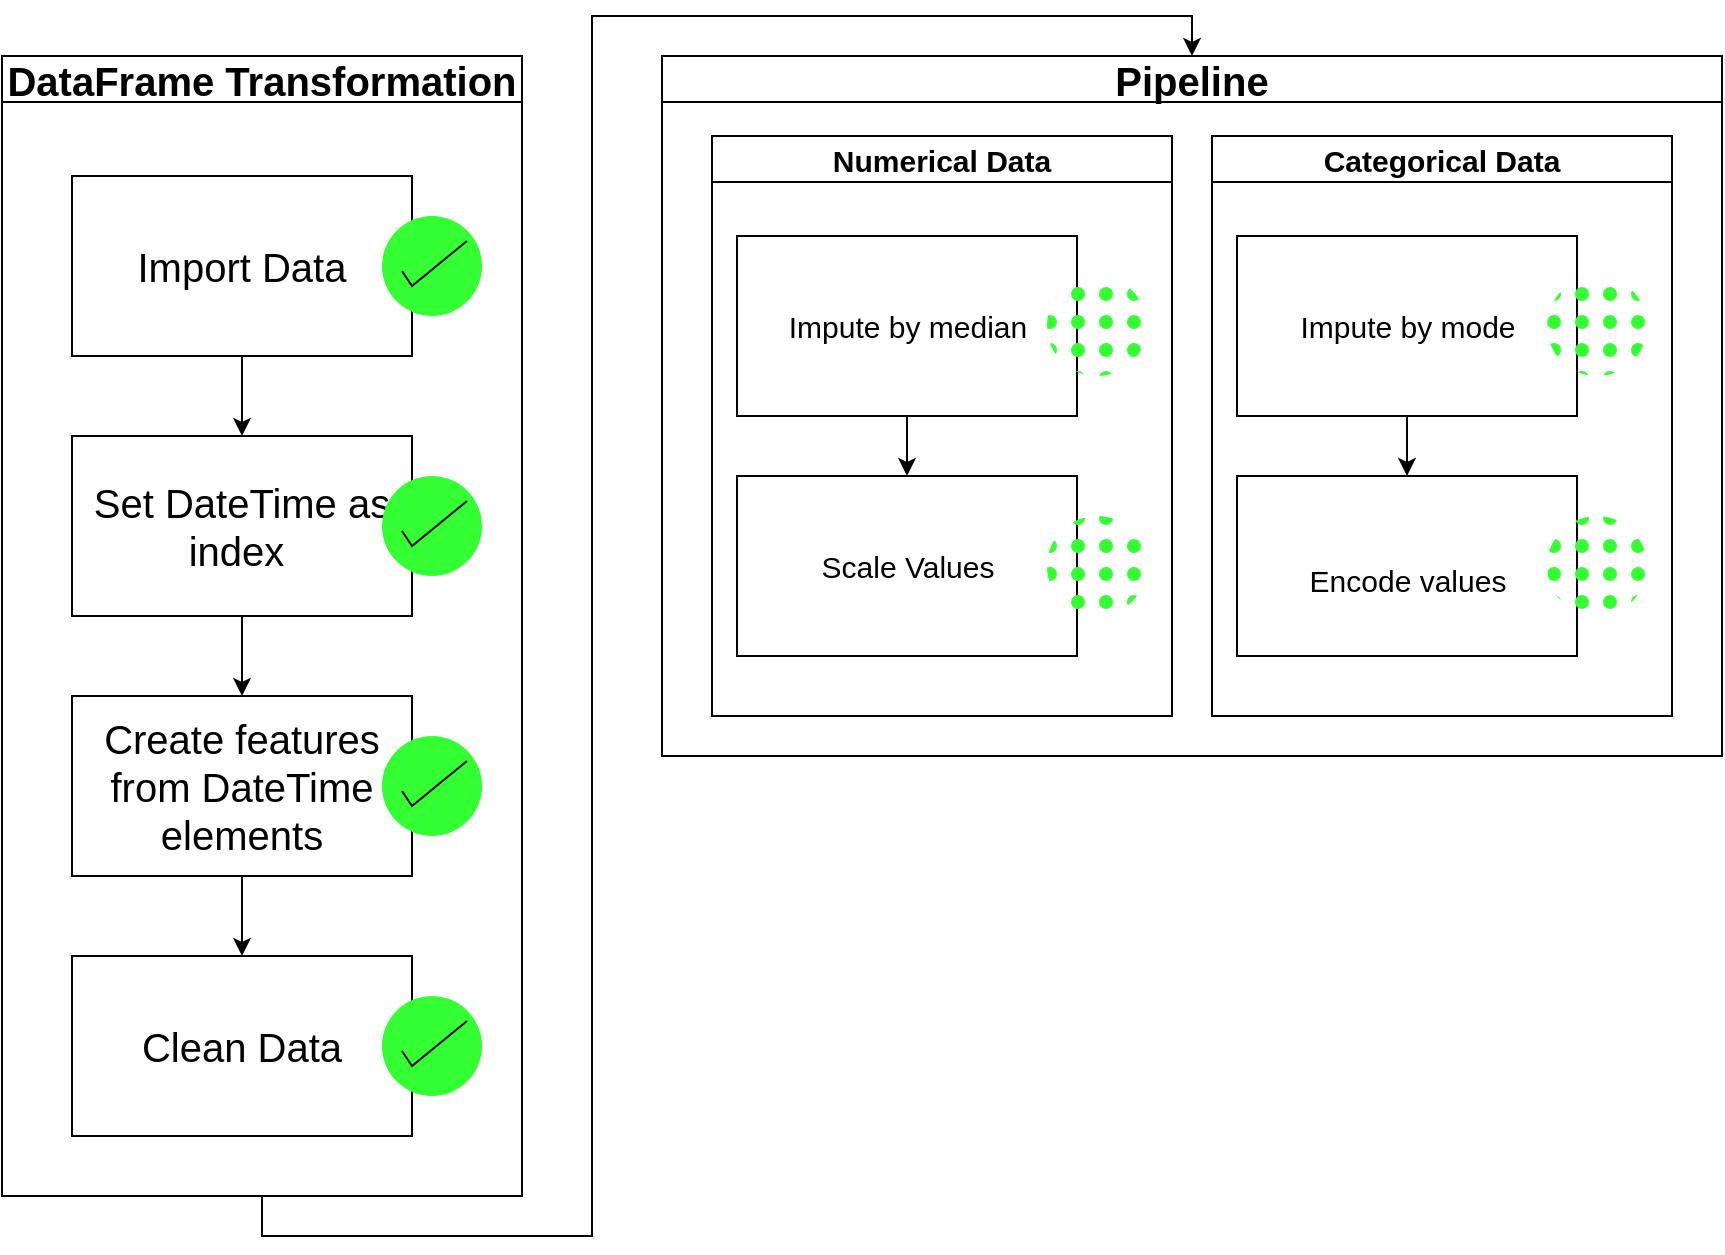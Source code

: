 <mxfile version="20.6.2" type="device" pages="2"><diagram id="yFmd9myb0KiTDr4s8hHv" name="Page-2"><mxGraphModel dx="1707" dy="1098" grid="1" gridSize="10" guides="1" tooltips="1" connect="1" arrows="1" fold="1" page="1" pageScale="1" pageWidth="1400" pageHeight="850" math="0" shadow="0"><root><mxCell id="0"/><mxCell id="1" parent="0"/><mxCell id="IEslF7PmRdly5aDwzKnY-15" style="edgeStyle=orthogonalEdgeStyle;rounded=0;orthogonalLoop=1;jettySize=auto;html=1;exitX=0.5;exitY=1;exitDx=0;exitDy=0;entryX=0.5;entryY=0;entryDx=0;entryDy=0;fontSize=20;" edge="1" parent="1" source="IEslF7PmRdly5aDwzKnY-1" target="qvD4Svu2xgTGr8L9Nqvc-14"><mxGeometry relative="1" as="geometry"/></mxCell><mxCell id="IEslF7PmRdly5aDwzKnY-1" value="DataFrame Transformation" style="swimlane;whiteSpace=wrap;html=1;fontSize=20;" vertex="1" parent="1"><mxGeometry x="40" y="40" width="260" height="570" as="geometry"><mxRectangle x="40" y="110" width="150" height="40" as="alternateBounds"/></mxGeometry></mxCell><mxCell id="IEslF7PmRdly5aDwzKnY-2" value="&lt;font style=&quot;font-size: 20px;&quot;&gt;Import Data&lt;/font&gt;" style="rounded=0;whiteSpace=wrap;html=1;" vertex="1" parent="IEslF7PmRdly5aDwzKnY-1"><mxGeometry x="35" y="60" width="170" height="90" as="geometry"/></mxCell><mxCell id="IEslF7PmRdly5aDwzKnY-3" value="" style="edgeStyle=orthogonalEdgeStyle;rounded=0;orthogonalLoop=1;jettySize=auto;html=1;fontSize=20;" edge="1" parent="IEslF7PmRdly5aDwzKnY-1" source="IEslF7PmRdly5aDwzKnY-4" target="IEslF7PmRdly5aDwzKnY-7"><mxGeometry relative="1" as="geometry"/></mxCell><mxCell id="IEslF7PmRdly5aDwzKnY-4" value="&lt;font style=&quot;font-size: 20px;&quot;&gt;Set DateTime as index&amp;nbsp;&lt;/font&gt;" style="rounded=0;whiteSpace=wrap;html=1;" vertex="1" parent="IEslF7PmRdly5aDwzKnY-1"><mxGeometry x="35" y="190" width="170" height="90" as="geometry"/></mxCell><mxCell id="IEslF7PmRdly5aDwzKnY-5" value="" style="edgeStyle=orthogonalEdgeStyle;rounded=0;orthogonalLoop=1;jettySize=auto;html=1;fontSize=20;" edge="1" parent="IEslF7PmRdly5aDwzKnY-1" source="IEslF7PmRdly5aDwzKnY-2" target="IEslF7PmRdly5aDwzKnY-4"><mxGeometry relative="1" as="geometry"/></mxCell><mxCell id="IEslF7PmRdly5aDwzKnY-6" value="" style="edgeStyle=orthogonalEdgeStyle;rounded=0;orthogonalLoop=1;jettySize=auto;html=1;fontSize=20;" edge="1" parent="IEslF7PmRdly5aDwzKnY-1" source="IEslF7PmRdly5aDwzKnY-7" target="IEslF7PmRdly5aDwzKnY-8"><mxGeometry relative="1" as="geometry"/></mxCell><mxCell id="IEslF7PmRdly5aDwzKnY-7" value="&lt;span style=&quot;font-size: 20px;&quot;&gt;Create features from DateTime elements&lt;/span&gt;" style="rounded=0;whiteSpace=wrap;html=1;" vertex="1" parent="IEslF7PmRdly5aDwzKnY-1"><mxGeometry x="35" y="320" width="170" height="90" as="geometry"/></mxCell><mxCell id="IEslF7PmRdly5aDwzKnY-8" value="&lt;span style=&quot;font-size: 20px;&quot;&gt;Clean Data&lt;/span&gt;" style="rounded=0;whiteSpace=wrap;html=1;" vertex="1" parent="IEslF7PmRdly5aDwzKnY-1"><mxGeometry x="35" y="450" width="170" height="90" as="geometry"/></mxCell><mxCell id="IEslF7PmRdly5aDwzKnY-9" value="" style="html=1;verticalLabelPosition=bottom;labelBackgroundColor=#ffffff;verticalAlign=top;shadow=0;dashed=0;strokeWidth=2;shape=mxgraph.ios7.misc.select;fillColor=#33FF33;strokeColor=default;sketch=0;fontSize=20;fillStyle=auto;perimeterSpacing=0;" vertex="1" parent="IEslF7PmRdly5aDwzKnY-1"><mxGeometry x="190" y="80" width="50" height="50" as="geometry"/></mxCell><mxCell id="IEslF7PmRdly5aDwzKnY-10" value="" style="html=1;verticalLabelPosition=bottom;labelBackgroundColor=#ffffff;verticalAlign=top;shadow=0;dashed=0;strokeWidth=2;shape=mxgraph.ios7.misc.select;fillColor=#33FF33;strokeColor=#000000;sketch=0;fontSize=20;fillStyle=auto;" vertex="1" parent="IEslF7PmRdly5aDwzKnY-1"><mxGeometry x="190" y="210" width="50" height="50" as="geometry"/></mxCell><mxCell id="IEslF7PmRdly5aDwzKnY-11" value="" style="html=1;verticalLabelPosition=bottom;labelBackgroundColor=#ffffff;verticalAlign=top;shadow=0;dashed=0;strokeWidth=2;shape=mxgraph.ios7.misc.select;fillColor=#33FF33;strokeColor=#000000;sketch=0;fontSize=20;fillStyle=auto;" vertex="1" parent="IEslF7PmRdly5aDwzKnY-1"><mxGeometry x="190" y="340" width="50" height="50" as="geometry"/></mxCell><mxCell id="IEslF7PmRdly5aDwzKnY-12" value="" style="html=1;verticalLabelPosition=bottom;labelBackgroundColor=#ffffff;verticalAlign=top;shadow=0;dashed=0;strokeWidth=2;shape=mxgraph.ios7.misc.select;fillColor=#33FF33;strokeColor=#000000;sketch=0;fontSize=20;fillStyle=auto;" vertex="1" parent="IEslF7PmRdly5aDwzKnY-1"><mxGeometry x="190" y="470" width="50" height="50" as="geometry"/></mxCell><mxCell id="qvD4Svu2xgTGr8L9Nqvc-14" value="&lt;font style=&quot;font-size: 20px;&quot;&gt;Pipeline&lt;/font&gt;" style="swimlane;whiteSpace=wrap;html=1;fillStyle=dots;" vertex="1" parent="1"><mxGeometry x="370" y="40" width="530" height="350" as="geometry"/></mxCell><mxCell id="qvD4Svu2xgTGr8L9Nqvc-50" value="Numerical Data" style="swimlane;whiteSpace=wrap;html=1;fillStyle=dots;strokeColor=default;fontSize=15;fillColor=none;" vertex="1" parent="qvD4Svu2xgTGr8L9Nqvc-14"><mxGeometry x="25" y="40" width="230" height="290" as="geometry"/></mxCell><mxCell id="qvD4Svu2xgTGr8L9Nqvc-36" value="" style="group" vertex="1" connectable="0" parent="qvD4Svu2xgTGr8L9Nqvc-50"><mxGeometry x="12.5" y="170" width="205" height="90" as="geometry"/></mxCell><mxCell id="qvD4Svu2xgTGr8L9Nqvc-37" value="&lt;font style=&quot;font-size: 15px;&quot;&gt;Scale Values&lt;/font&gt;" style="rounded=0;whiteSpace=wrap;html=1;" vertex="1" parent="qvD4Svu2xgTGr8L9Nqvc-36"><mxGeometry width="170" height="90" as="geometry"/></mxCell><mxCell id="qvD4Svu2xgTGr8L9Nqvc-38" value="" style="html=1;verticalLabelPosition=bottom;labelBackgroundColor=#ffffff;verticalAlign=top;shadow=0;dashed=0;strokeWidth=2;shape=mxgraph.ios7.misc.select;fillColor=#33FF33;strokeColor=none;sketch=0;fontSize=20;fillStyle=dots;perimeterSpacing=0;" vertex="1" parent="qvD4Svu2xgTGr8L9Nqvc-36"><mxGeometry x="155" y="20" width="50" height="50" as="geometry"/></mxCell><mxCell id="qvD4Svu2xgTGr8L9Nqvc-22" value="" style="group" vertex="1" connectable="0" parent="qvD4Svu2xgTGr8L9Nqvc-50"><mxGeometry x="12.5" y="50" width="205" height="90" as="geometry"/></mxCell><mxCell id="qvD4Svu2xgTGr8L9Nqvc-23" value="&lt;font style=&quot;font-size: 15px;&quot;&gt;Impute by median&lt;/font&gt;" style="rounded=0;whiteSpace=wrap;html=1;" vertex="1" parent="qvD4Svu2xgTGr8L9Nqvc-22"><mxGeometry width="170" height="90" as="geometry"/></mxCell><mxCell id="qvD4Svu2xgTGr8L9Nqvc-24" value="" style="html=1;verticalLabelPosition=bottom;labelBackgroundColor=#ffffff;verticalAlign=top;shadow=0;dashed=0;strokeWidth=2;shape=mxgraph.ios7.misc.select;fillColor=#33FF33;strokeColor=none;sketch=0;fontSize=20;fillStyle=dots;perimeterSpacing=0;" vertex="1" parent="qvD4Svu2xgTGr8L9Nqvc-22"><mxGeometry x="155" y="20" width="50" height="50" as="geometry"/></mxCell><mxCell id="qvD4Svu2xgTGr8L9Nqvc-39" value="" style="edgeStyle=orthogonalEdgeStyle;rounded=0;orthogonalLoop=1;jettySize=auto;html=1;fontSize=15;" edge="1" parent="qvD4Svu2xgTGr8L9Nqvc-50" source="qvD4Svu2xgTGr8L9Nqvc-23" target="qvD4Svu2xgTGr8L9Nqvc-37"><mxGeometry relative="1" as="geometry"/></mxCell><mxCell id="qvD4Svu2xgTGr8L9Nqvc-59" value="Categorical Data" style="swimlane;whiteSpace=wrap;html=1;fillStyle=dots;strokeColor=default;fontSize=15;fillColor=none;" vertex="1" parent="qvD4Svu2xgTGr8L9Nqvc-14"><mxGeometry x="275" y="40" width="230" height="290" as="geometry"/></mxCell><mxCell id="qvD4Svu2xgTGr8L9Nqvc-60" value="" style="group" vertex="1" connectable="0" parent="qvD4Svu2xgTGr8L9Nqvc-59"><mxGeometry x="12.5" y="170" width="205" height="90" as="geometry"/></mxCell><mxCell id="qvD4Svu2xgTGr8L9Nqvc-61" value="&lt;br&gt;&lt;span style=&quot;font-size: 15px;&quot;&gt;Encode values&lt;br&gt;&lt;/span&gt;" style="rounded=0;whiteSpace=wrap;html=1;" vertex="1" parent="qvD4Svu2xgTGr8L9Nqvc-60"><mxGeometry width="170" height="90" as="geometry"/></mxCell><mxCell id="qvD4Svu2xgTGr8L9Nqvc-62" value="" style="html=1;verticalLabelPosition=bottom;labelBackgroundColor=#ffffff;verticalAlign=top;shadow=0;dashed=0;strokeWidth=2;shape=mxgraph.ios7.misc.select;fillColor=#33FF33;strokeColor=none;sketch=0;fontSize=20;fillStyle=dots;perimeterSpacing=0;" vertex="1" parent="qvD4Svu2xgTGr8L9Nqvc-60"><mxGeometry x="155" y="20" width="50" height="50" as="geometry"/></mxCell><mxCell id="qvD4Svu2xgTGr8L9Nqvc-63" value="" style="group" vertex="1" connectable="0" parent="qvD4Svu2xgTGr8L9Nqvc-59"><mxGeometry x="12.5" y="50" width="205" height="90" as="geometry"/></mxCell><mxCell id="qvD4Svu2xgTGr8L9Nqvc-64" value="&lt;font style=&quot;font-size: 15px;&quot;&gt;Impute by mode&lt;/font&gt;" style="rounded=0;whiteSpace=wrap;html=1;" vertex="1" parent="qvD4Svu2xgTGr8L9Nqvc-63"><mxGeometry width="170" height="90" as="geometry"/></mxCell><mxCell id="qvD4Svu2xgTGr8L9Nqvc-65" value="" style="html=1;verticalLabelPosition=bottom;labelBackgroundColor=#ffffff;verticalAlign=top;shadow=0;dashed=0;strokeWidth=2;shape=mxgraph.ios7.misc.select;fillColor=#33FF33;strokeColor=none;sketch=0;fontSize=20;fillStyle=dots;perimeterSpacing=0;" vertex="1" parent="qvD4Svu2xgTGr8L9Nqvc-63"><mxGeometry x="155" y="20" width="50" height="50" as="geometry"/></mxCell><mxCell id="qvD4Svu2xgTGr8L9Nqvc-66" value="" style="edgeStyle=orthogonalEdgeStyle;rounded=0;orthogonalLoop=1;jettySize=auto;html=1;fontSize=15;" edge="1" parent="qvD4Svu2xgTGr8L9Nqvc-59" source="qvD4Svu2xgTGr8L9Nqvc-64" target="qvD4Svu2xgTGr8L9Nqvc-61"><mxGeometry relative="1" as="geometry"/></mxCell></root></mxGraphModel></diagram><diagram id="C2vvHl41Q2tvugXLAGyh" name="disregard"><mxGraphModel dx="1280" dy="823" grid="1" gridSize="10" guides="1" tooltips="1" connect="1" arrows="0" fold="1" page="1" pageScale="1" pageWidth="1100" pageHeight="850" math="0" shadow="0"><root><mxCell id="0"/><mxCell id="1" parent="0"/><mxCell id="o-bPGJeqz_QGseccUwHu-3" value="Time Series Analysis" style="text;html=1;strokeColor=none;fillColor=none;align=center;verticalAlign=middle;whiteSpace=wrap;rounded=0;fontSize=20;" parent="1" vertex="1"><mxGeometry x="40" width="220" height="60" as="geometry"/></mxCell><mxCell id="o-bPGJeqz_QGseccUwHu-5" value="DataFrame Transformation" style="swimlane;whiteSpace=wrap;html=1;fontSize=20;" parent="1" vertex="1"><mxGeometry x="40" y="63" width="260" height="570" as="geometry"><mxRectangle x="40" y="110" width="150" height="40" as="alternateBounds"/></mxGeometry></mxCell><mxCell id="o-bPGJeqz_QGseccUwHu-1" value="&lt;font style=&quot;font-size: 20px;&quot;&gt;Import Data&lt;/font&gt;" style="rounded=0;whiteSpace=wrap;html=1;" parent="o-bPGJeqz_QGseccUwHu-5" vertex="1"><mxGeometry x="35" y="60" width="170" height="90" as="geometry"/></mxCell><mxCell id="o-bPGJeqz_QGseccUwHu-8" value="" style="edgeStyle=orthogonalEdgeStyle;rounded=0;orthogonalLoop=1;jettySize=auto;html=1;fontSize=20;" parent="o-bPGJeqz_QGseccUwHu-5" source="o-bPGJeqz_QGseccUwHu-2" target="o-bPGJeqz_QGseccUwHu-6" edge="1"><mxGeometry relative="1" as="geometry"/></mxCell><mxCell id="o-bPGJeqz_QGseccUwHu-2" value="&lt;font style=&quot;font-size: 20px;&quot;&gt;Set DateTime as index&amp;nbsp;&lt;/font&gt;" style="rounded=0;whiteSpace=wrap;html=1;" parent="o-bPGJeqz_QGseccUwHu-5" vertex="1"><mxGeometry x="35" y="190" width="170" height="90" as="geometry"/></mxCell><mxCell id="o-bPGJeqz_QGseccUwHu-4" value="" style="edgeStyle=orthogonalEdgeStyle;rounded=0;orthogonalLoop=1;jettySize=auto;html=1;fontSize=20;" parent="o-bPGJeqz_QGseccUwHu-5" source="o-bPGJeqz_QGseccUwHu-1" target="o-bPGJeqz_QGseccUwHu-2" edge="1"><mxGeometry relative="1" as="geometry"/></mxCell><mxCell id="o-bPGJeqz_QGseccUwHu-10" value="" style="edgeStyle=orthogonalEdgeStyle;rounded=0;orthogonalLoop=1;jettySize=auto;html=1;fontSize=20;" parent="o-bPGJeqz_QGseccUwHu-5" source="o-bPGJeqz_QGseccUwHu-6" target="o-bPGJeqz_QGseccUwHu-9" edge="1"><mxGeometry relative="1" as="geometry"/></mxCell><mxCell id="o-bPGJeqz_QGseccUwHu-6" value="&lt;span style=&quot;font-size: 20px;&quot;&gt;Create features from DateTime elements&lt;/span&gt;" style="rounded=0;whiteSpace=wrap;html=1;" parent="o-bPGJeqz_QGseccUwHu-5" vertex="1"><mxGeometry x="35" y="320" width="170" height="90" as="geometry"/></mxCell><mxCell id="o-bPGJeqz_QGseccUwHu-9" value="&lt;span style=&quot;font-size: 20px;&quot;&gt;Clean Data&lt;/span&gt;" style="rounded=0;whiteSpace=wrap;html=1;" parent="o-bPGJeqz_QGseccUwHu-5" vertex="1"><mxGeometry x="35" y="450" width="170" height="90" as="geometry"/></mxCell><mxCell id="o-bPGJeqz_QGseccUwHu-20" value="" style="html=1;verticalLabelPosition=bottom;labelBackgroundColor=#ffffff;verticalAlign=top;shadow=0;dashed=0;strokeWidth=2;shape=mxgraph.ios7.misc.select;fillColor=#33FF33;strokeColor=default;sketch=0;fontSize=20;fillStyle=auto;perimeterSpacing=0;" parent="o-bPGJeqz_QGseccUwHu-5" vertex="1"><mxGeometry x="190" y="80" width="50" height="50" as="geometry"/></mxCell><mxCell id="o-bPGJeqz_QGseccUwHu-21" value="" style="html=1;verticalLabelPosition=bottom;labelBackgroundColor=#ffffff;verticalAlign=top;shadow=0;dashed=0;strokeWidth=2;shape=mxgraph.ios7.misc.select;fillColor=#33FF33;strokeColor=#000000;sketch=0;fontSize=20;fillStyle=auto;" parent="o-bPGJeqz_QGseccUwHu-5" vertex="1"><mxGeometry x="190" y="210" width="50" height="50" as="geometry"/></mxCell><mxCell id="o-bPGJeqz_QGseccUwHu-22" value="" style="html=1;verticalLabelPosition=bottom;labelBackgroundColor=#ffffff;verticalAlign=top;shadow=0;dashed=0;strokeWidth=2;shape=mxgraph.ios7.misc.select;fillColor=#33FF33;strokeColor=#000000;sketch=0;fontSize=20;fillStyle=auto;" parent="o-bPGJeqz_QGseccUwHu-5" vertex="1"><mxGeometry x="190" y="340" width="50" height="50" as="geometry"/></mxCell><mxCell id="o-bPGJeqz_QGseccUwHu-23" value="" style="html=1;verticalLabelPosition=bottom;labelBackgroundColor=#ffffff;verticalAlign=top;shadow=0;dashed=0;strokeWidth=2;shape=mxgraph.ios7.misc.select;fillColor=#33FF33;strokeColor=#000000;sketch=0;fontSize=20;fillStyle=auto;" parent="o-bPGJeqz_QGseccUwHu-5" vertex="1"><mxGeometry x="190" y="470" width="50" height="50" as="geometry"/></mxCell><mxCell id="o-bPGJeqz_QGseccUwHu-60" value="Visualization (Line Graph)&lt;br&gt;&lt;font style=&quot;font-size: 11px;&quot;&gt;(assumed with DateTIme index)&lt;/font&gt;" style="swimlane;whiteSpace=wrap;html=1;fillStyle=dots;fontSize=15;startSize=40;" parent="1" vertex="1"><mxGeometry x="40" y="650" width="1040" height="180" as="geometry"/></mxCell><mxCell id="o-bPGJeqz_QGseccUwHu-61" value="&lt;span style=&quot;font-size: 20px;&quot;&gt;Plot the target from start to finish&lt;/span&gt;" style="rounded=0;whiteSpace=wrap;html=1;" parent="o-bPGJeqz_QGseccUwHu-60" vertex="1"><mxGeometry x="20" y="52" width="170" height="90" as="geometry"/></mxCell><mxCell id="o-bPGJeqz_QGseccUwHu-63" value="&lt;span style=&quot;font-size: 20px;&quot;&gt;Plot a one-week data&lt;/span&gt;" style="rounded=0;whiteSpace=wrap;html=1;" parent="o-bPGJeqz_QGseccUwHu-60" vertex="1"><mxGeometry x="220" y="52" width="170" height="90" as="geometry"/></mxCell><mxCell id="o-bPGJeqz_QGseccUwHu-64" value="" style="html=1;verticalLabelPosition=bottom;labelBackgroundColor=#ffffff;verticalAlign=top;shadow=0;dashed=0;strokeWidth=2;shape=mxgraph.ios7.misc.select;fillColor=#33FF33;strokeColor=#000000;sketch=0;fontSize=20;fillStyle=auto;" parent="o-bPGJeqz_QGseccUwHu-60" vertex="1"><mxGeometry x="280" y="122" width="50" height="50" as="geometry"/></mxCell><mxCell id="o-bPGJeqz_QGseccUwHu-65" value="&lt;span style=&quot;font-size: 20px;&quot;&gt;Plot a one-month data&lt;/span&gt;" style="rounded=0;whiteSpace=wrap;html=1;" parent="o-bPGJeqz_QGseccUwHu-60" vertex="1"><mxGeometry x="410" y="52" width="170" height="90" as="geometry"/></mxCell><mxCell id="o-bPGJeqz_QGseccUwHu-66" value="" style="html=1;verticalLabelPosition=bottom;labelBackgroundColor=#ffffff;verticalAlign=top;shadow=0;dashed=0;strokeWidth=2;shape=mxgraph.ios7.misc.select;fillColor=#33FF33;strokeColor=#000000;sketch=0;fontSize=20;fillStyle=auto;" parent="o-bPGJeqz_QGseccUwHu-60" vertex="1"><mxGeometry x="470" y="122" width="50" height="50" as="geometry"/></mxCell><mxCell id="o-bPGJeqz_QGseccUwHu-67" value="&lt;span style=&quot;font-size: 20px;&quot;&gt;Plot a one-year data&lt;/span&gt;" style="rounded=0;whiteSpace=wrap;html=1;" parent="o-bPGJeqz_QGseccUwHu-60" vertex="1"><mxGeometry x="610" y="52" width="170" height="90" as="geometry"/></mxCell><mxCell id="o-bPGJeqz_QGseccUwHu-68" value="" style="html=1;verticalLabelPosition=bottom;labelBackgroundColor=#ffffff;verticalAlign=top;shadow=0;dashed=0;strokeWidth=2;shape=mxgraph.ios7.misc.select;fillColor=#33FF33;strokeColor=#000000;sketch=0;fontSize=20;fillStyle=auto;" parent="o-bPGJeqz_QGseccUwHu-60" vertex="1"><mxGeometry x="670" y="122" width="50" height="50" as="geometry"/></mxCell><mxCell id="o-bPGJeqz_QGseccUwHu-62" value="" style="html=1;verticalLabelPosition=bottom;labelBackgroundColor=#ffffff;verticalAlign=top;shadow=0;dashed=0;strokeWidth=2;shape=mxgraph.ios7.misc.select;fillColor=#33FF33;strokeColor=#000000;sketch=0;fontSize=20;fillStyle=auto;direction=south;rotation=-90;" parent="o-bPGJeqz_QGseccUwHu-60" vertex="1"><mxGeometry x="80" y="122" width="50" height="50" as="geometry"/></mxCell><mxCell id="jPI63BEol0twGa946AWa-14" value="&lt;span style=&quot;font-size: 20px;&quot;&gt;Plot histogram&lt;/span&gt;" style="rounded=0;whiteSpace=wrap;html=1;" parent="o-bPGJeqz_QGseccUwHu-60" vertex="1"><mxGeometry x="810" y="52" width="170" height="90" as="geometry"/></mxCell><mxCell id="jPI63BEol0twGa946AWa-15" value="" style="html=1;verticalLabelPosition=bottom;labelBackgroundColor=#ffffff;verticalAlign=top;shadow=0;dashed=0;strokeWidth=2;shape=mxgraph.ios7.misc.select;fillColor=#33FF33;strokeColor=#000000;sketch=0;fontSize=20;fillStyle=dots;" parent="o-bPGJeqz_QGseccUwHu-60" vertex="1"><mxGeometry x="870" y="122" width="50" height="50" as="geometry"/></mxCell><mxCell id="jPI63BEol0twGa946AWa-16" value="Numeric Pipeline" style="swimlane;whiteSpace=wrap;html=1;fontSize=20;" parent="1" vertex="1"><mxGeometry x="330" y="60" width="260" height="450" as="geometry"><mxRectangle x="40" y="110" width="150" height="40" as="alternateBounds"/></mxGeometry></mxCell><mxCell id="jPI63BEol0twGa946AWa-17" value="&lt;font style=&quot;font-size: 20px;&quot;&gt;Impute by median&amp;nbsp;&lt;/font&gt;" style="rounded=0;whiteSpace=wrap;html=1;" parent="jPI63BEol0twGa946AWa-16" vertex="1"><mxGeometry x="35" y="60" width="170" height="90" as="geometry"/></mxCell><mxCell id="jPI63BEol0twGa946AWa-18" value="" style="edgeStyle=orthogonalEdgeStyle;rounded=0;orthogonalLoop=1;jettySize=auto;html=1;fontSize=20;" parent="jPI63BEol0twGa946AWa-16" source="jPI63BEol0twGa946AWa-19" target="jPI63BEol0twGa946AWa-22" edge="1"><mxGeometry relative="1" as="geometry"/></mxCell><mxCell id="jPI63BEol0twGa946AWa-19" value="&lt;span style=&quot;font-size: 20px;&quot;&gt;Log Transformation&lt;/span&gt;" style="rounded=0;whiteSpace=wrap;html=1;" parent="jPI63BEol0twGa946AWa-16" vertex="1"><mxGeometry x="35" y="190" width="170" height="90" as="geometry"/></mxCell><mxCell id="jPI63BEol0twGa946AWa-20" value="" style="edgeStyle=orthogonalEdgeStyle;rounded=0;orthogonalLoop=1;jettySize=auto;html=1;fontSize=20;" parent="jPI63BEol0twGa946AWa-16" source="jPI63BEol0twGa946AWa-17" target="jPI63BEol0twGa946AWa-19" edge="1"><mxGeometry relative="1" as="geometry"/></mxCell><mxCell id="jPI63BEol0twGa946AWa-22" value="&lt;span style=&quot;font-size: 20px;&quot;&gt;Scale Values&lt;/span&gt;" style="rounded=0;whiteSpace=wrap;html=1;" parent="jPI63BEol0twGa946AWa-16" vertex="1"><mxGeometry x="35" y="320" width="170" height="90" as="geometry"/></mxCell><mxCell id="jPI63BEol0twGa946AWa-24" value="" style="html=1;verticalLabelPosition=bottom;labelBackgroundColor=#ffffff;verticalAlign=top;shadow=0;dashed=0;strokeWidth=2;shape=mxgraph.ios7.misc.select;fillColor=#33FF33;strokeColor=none;sketch=0;fontSize=20;fillStyle=dots;perimeterSpacing=0;" parent="jPI63BEol0twGa946AWa-16" vertex="1"><mxGeometry x="190" y="80" width="50" height="50" as="geometry"/></mxCell><mxCell id="jPI63BEol0twGa946AWa-25" value="" style="html=1;verticalLabelPosition=bottom;labelBackgroundColor=#ffffff;verticalAlign=top;shadow=0;dashed=0;strokeWidth=2;shape=mxgraph.ios7.misc.select;fillColor=#33FF33;strokeColor=none;sketch=0;fontSize=20;fillStyle=dots;" parent="jPI63BEol0twGa946AWa-16" vertex="1"><mxGeometry x="190" y="210" width="50" height="50" as="geometry"/></mxCell><mxCell id="jPI63BEol0twGa946AWa-26" value="" style="html=1;verticalLabelPosition=bottom;labelBackgroundColor=#ffffff;verticalAlign=top;shadow=0;dashed=0;strokeWidth=2;shape=mxgraph.ios7.misc.select;fillColor=#33FF33;strokeColor=none;sketch=0;fontSize=20;fillStyle=dots;" parent="jPI63BEol0twGa946AWa-16" vertex="1"><mxGeometry x="190" y="340" width="50" height="50" as="geometry"/></mxCell><mxCell id="jPI63BEol0twGa946AWa-38" value="Categorical Pipeline" style="swimlane;whiteSpace=wrap;html=1;fontSize=20;" parent="1" vertex="1"><mxGeometry x="630" y="60" width="260" height="310" as="geometry"><mxRectangle x="40" y="110" width="150" height="40" as="alternateBounds"/></mxGeometry></mxCell><mxCell id="jPI63BEol0twGa946AWa-39" value="&lt;font style=&quot;font-size: 20px;&quot;&gt;Impute by mode&amp;nbsp;&lt;/font&gt;" style="rounded=0;whiteSpace=wrap;html=1;" parent="jPI63BEol0twGa946AWa-38" vertex="1"><mxGeometry x="35" y="60" width="170" height="90" as="geometry"/></mxCell><mxCell id="jPI63BEol0twGa946AWa-41" value="&lt;span style=&quot;font-size: 20px;&quot;&gt;Categorical Encoding&lt;/span&gt;" style="rounded=0;whiteSpace=wrap;html=1;" parent="jPI63BEol0twGa946AWa-38" vertex="1"><mxGeometry x="35" y="190" width="170" height="90" as="geometry"/></mxCell><mxCell id="jPI63BEol0twGa946AWa-42" value="" style="edgeStyle=orthogonalEdgeStyle;rounded=0;orthogonalLoop=1;jettySize=auto;html=1;fontSize=20;" parent="jPI63BEol0twGa946AWa-38" source="jPI63BEol0twGa946AWa-39" target="jPI63BEol0twGa946AWa-41" edge="1"><mxGeometry relative="1" as="geometry"/></mxCell><mxCell id="jPI63BEol0twGa946AWa-44" value="" style="html=1;verticalLabelPosition=bottom;labelBackgroundColor=#ffffff;verticalAlign=top;shadow=0;dashed=0;strokeWidth=2;shape=mxgraph.ios7.misc.select;fillColor=#33FF33;strokeColor=none;sketch=0;fontSize=20;fillStyle=dots;perimeterSpacing=0;" parent="jPI63BEol0twGa946AWa-38" vertex="1"><mxGeometry x="190" y="80" width="50" height="50" as="geometry"/></mxCell><mxCell id="jPI63BEol0twGa946AWa-45" value="" style="html=1;verticalLabelPosition=bottom;labelBackgroundColor=#ffffff;verticalAlign=top;shadow=0;dashed=0;strokeWidth=2;shape=mxgraph.ios7.misc.select;fillColor=#33FF33;strokeColor=none;sketch=0;fontSize=20;fillStyle=dots;" parent="jPI63BEol0twGa946AWa-38" vertex="1"><mxGeometry x="190" y="210" width="50" height="50" as="geometry"/></mxCell></root></mxGraphModel></diagram></mxfile>